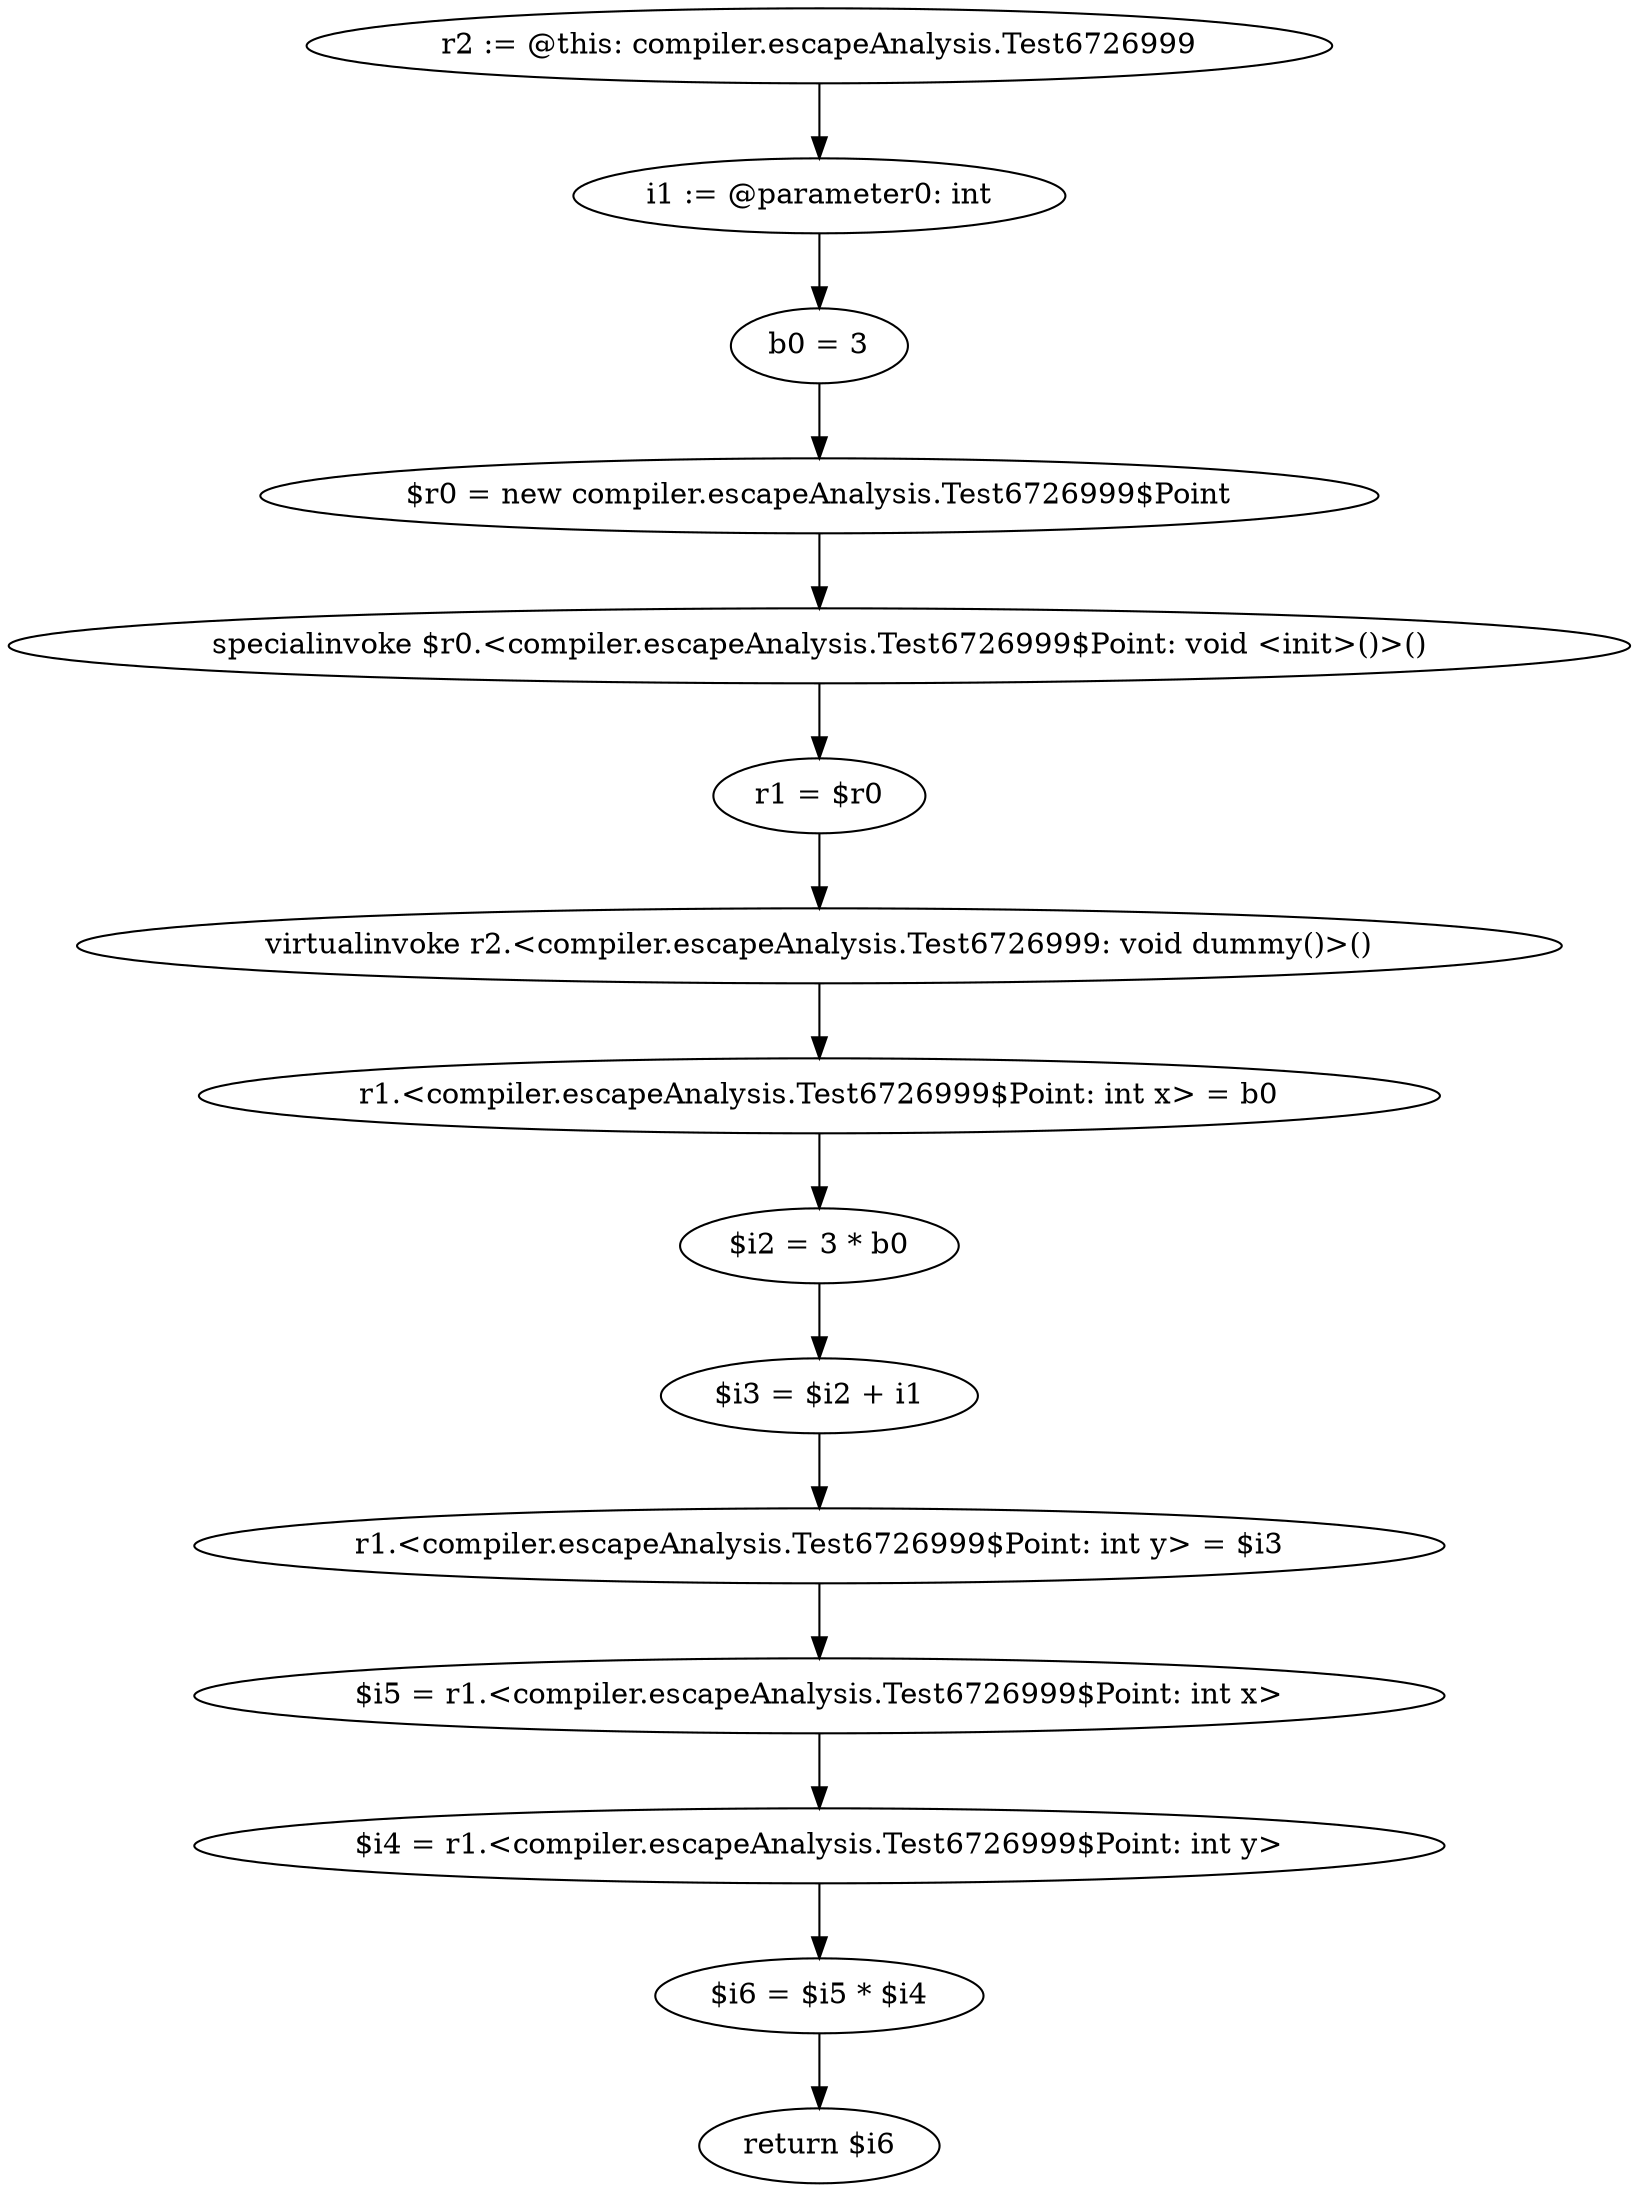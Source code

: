 digraph "unitGraph" {
    "r2 := @this: compiler.escapeAnalysis.Test6726999"
    "i1 := @parameter0: int"
    "b0 = 3"
    "$r0 = new compiler.escapeAnalysis.Test6726999$Point"
    "specialinvoke $r0.<compiler.escapeAnalysis.Test6726999$Point: void <init>()>()"
    "r1 = $r0"
    "virtualinvoke r2.<compiler.escapeAnalysis.Test6726999: void dummy()>()"
    "r1.<compiler.escapeAnalysis.Test6726999$Point: int x> = b0"
    "$i2 = 3 * b0"
    "$i3 = $i2 + i1"
    "r1.<compiler.escapeAnalysis.Test6726999$Point: int y> = $i3"
    "$i5 = r1.<compiler.escapeAnalysis.Test6726999$Point: int x>"
    "$i4 = r1.<compiler.escapeAnalysis.Test6726999$Point: int y>"
    "$i6 = $i5 * $i4"
    "return $i6"
    "r2 := @this: compiler.escapeAnalysis.Test6726999"->"i1 := @parameter0: int";
    "i1 := @parameter0: int"->"b0 = 3";
    "b0 = 3"->"$r0 = new compiler.escapeAnalysis.Test6726999$Point";
    "$r0 = new compiler.escapeAnalysis.Test6726999$Point"->"specialinvoke $r0.<compiler.escapeAnalysis.Test6726999$Point: void <init>()>()";
    "specialinvoke $r0.<compiler.escapeAnalysis.Test6726999$Point: void <init>()>()"->"r1 = $r0";
    "r1 = $r0"->"virtualinvoke r2.<compiler.escapeAnalysis.Test6726999: void dummy()>()";
    "virtualinvoke r2.<compiler.escapeAnalysis.Test6726999: void dummy()>()"->"r1.<compiler.escapeAnalysis.Test6726999$Point: int x> = b0";
    "r1.<compiler.escapeAnalysis.Test6726999$Point: int x> = b0"->"$i2 = 3 * b0";
    "$i2 = 3 * b0"->"$i3 = $i2 + i1";
    "$i3 = $i2 + i1"->"r1.<compiler.escapeAnalysis.Test6726999$Point: int y> = $i3";
    "r1.<compiler.escapeAnalysis.Test6726999$Point: int y> = $i3"->"$i5 = r1.<compiler.escapeAnalysis.Test6726999$Point: int x>";
    "$i5 = r1.<compiler.escapeAnalysis.Test6726999$Point: int x>"->"$i4 = r1.<compiler.escapeAnalysis.Test6726999$Point: int y>";
    "$i4 = r1.<compiler.escapeAnalysis.Test6726999$Point: int y>"->"$i6 = $i5 * $i4";
    "$i6 = $i5 * $i4"->"return $i6";
}
